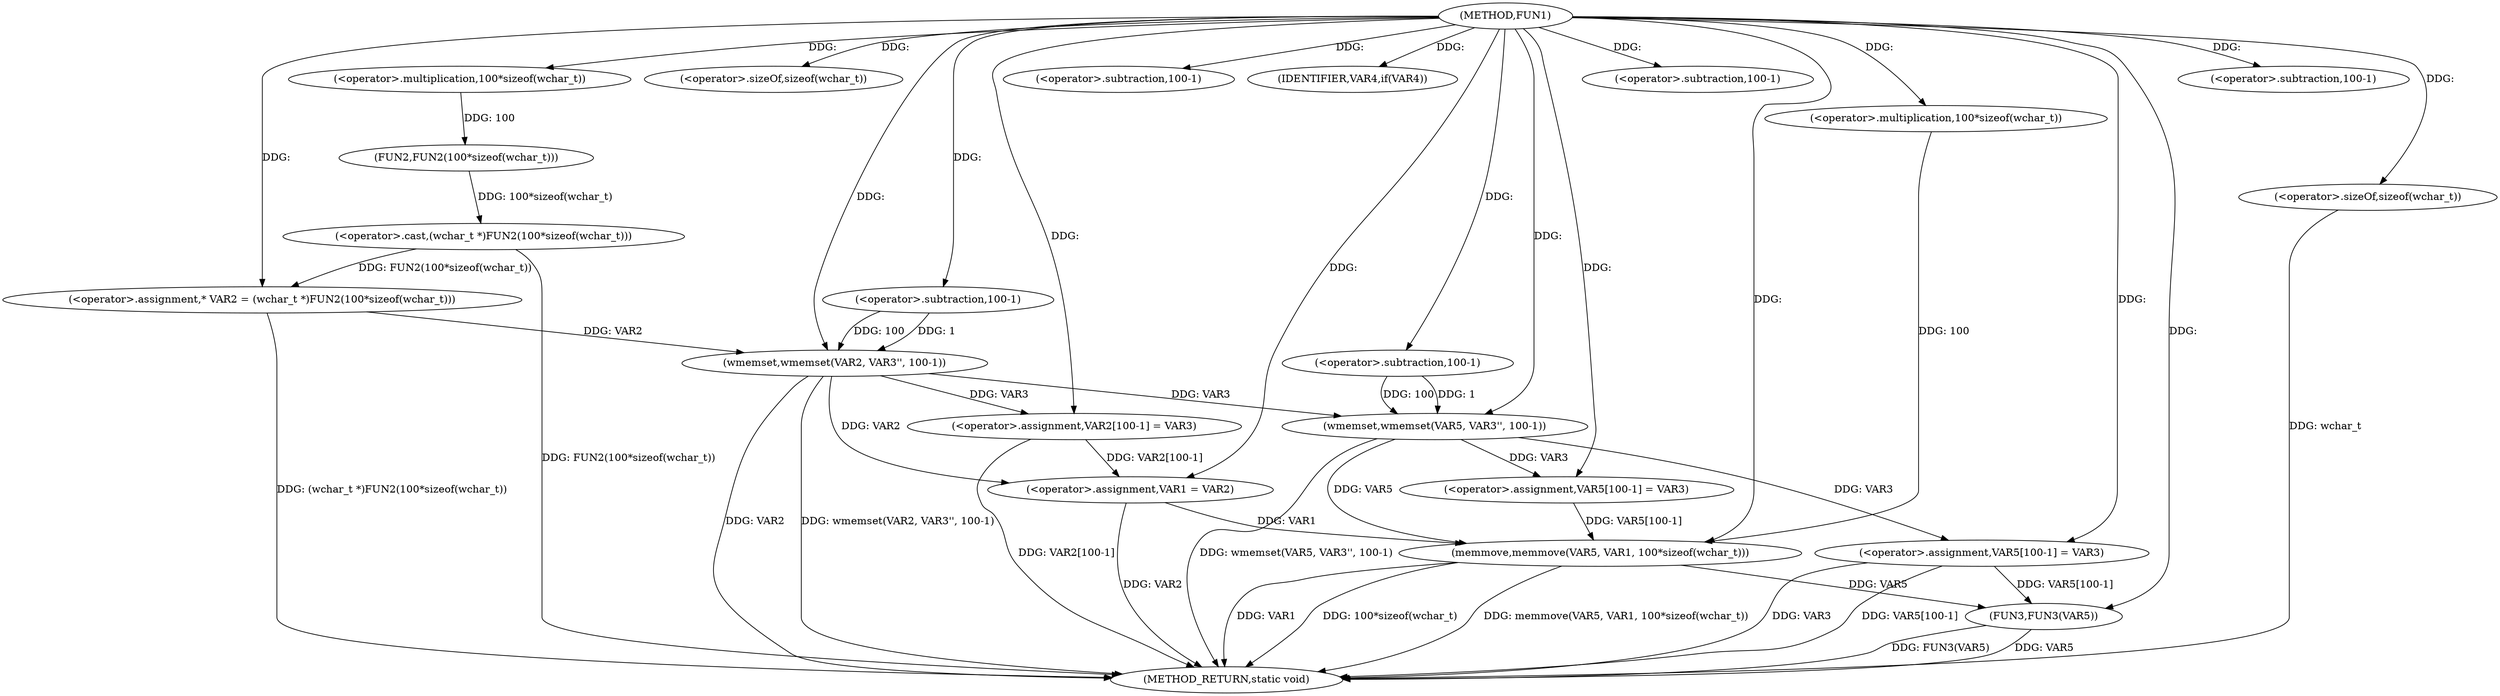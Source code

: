 digraph FUN1 {  
"1000100" [label = "(METHOD,FUN1)" ]
"1000163" [label = "(METHOD_RETURN,static void)" ]
"1000104" [label = "(<operator>.assignment,* VAR2 = (wchar_t *)FUN2(100*sizeof(wchar_t)))" ]
"1000106" [label = "(<operator>.cast,(wchar_t *)FUN2(100*sizeof(wchar_t)))" ]
"1000108" [label = "(FUN2,FUN2(100*sizeof(wchar_t)))" ]
"1000109" [label = "(<operator>.multiplication,100*sizeof(wchar_t))" ]
"1000111" [label = "(<operator>.sizeOf,sizeof(wchar_t))" ]
"1000113" [label = "(wmemset,wmemset(VAR2, VAR3'', 100-1))" ]
"1000116" [label = "(<operator>.subtraction,100-1)" ]
"1000119" [label = "(<operator>.assignment,VAR2[100-1] = VAR3)" ]
"1000122" [label = "(<operator>.subtraction,100-1)" ]
"1000127" [label = "(IDENTIFIER,VAR4,if(VAR4))" ]
"1000129" [label = "(<operator>.assignment,VAR1 = VAR2)" ]
"1000134" [label = "(wmemset,wmemset(VAR5, VAR3'', 100-1))" ]
"1000137" [label = "(<operator>.subtraction,100-1)" ]
"1000140" [label = "(<operator>.assignment,VAR5[100-1] = VAR3)" ]
"1000143" [label = "(<operator>.subtraction,100-1)" ]
"1000147" [label = "(memmove,memmove(VAR5, VAR1, 100*sizeof(wchar_t)))" ]
"1000150" [label = "(<operator>.multiplication,100*sizeof(wchar_t))" ]
"1000152" [label = "(<operator>.sizeOf,sizeof(wchar_t))" ]
"1000154" [label = "(<operator>.assignment,VAR5[100-1] = VAR3)" ]
"1000157" [label = "(<operator>.subtraction,100-1)" ]
"1000161" [label = "(FUN3,FUN3(VAR5))" ]
  "1000106" -> "1000163"  [ label = "DDG: FUN2(100*sizeof(wchar_t))"] 
  "1000147" -> "1000163"  [ label = "DDG: VAR1"] 
  "1000152" -> "1000163"  [ label = "DDG: wchar_t"] 
  "1000147" -> "1000163"  [ label = "DDG: 100*sizeof(wchar_t)"] 
  "1000161" -> "1000163"  [ label = "DDG: VAR5"] 
  "1000104" -> "1000163"  [ label = "DDG: (wchar_t *)FUN2(100*sizeof(wchar_t))"] 
  "1000129" -> "1000163"  [ label = "DDG: VAR2"] 
  "1000113" -> "1000163"  [ label = "DDG: VAR2"] 
  "1000154" -> "1000163"  [ label = "DDG: VAR3"] 
  "1000154" -> "1000163"  [ label = "DDG: VAR5[100-1]"] 
  "1000134" -> "1000163"  [ label = "DDG: wmemset(VAR5, VAR3'', 100-1)"] 
  "1000113" -> "1000163"  [ label = "DDG: wmemset(VAR2, VAR3'', 100-1)"] 
  "1000119" -> "1000163"  [ label = "DDG: VAR2[100-1]"] 
  "1000147" -> "1000163"  [ label = "DDG: memmove(VAR5, VAR1, 100*sizeof(wchar_t))"] 
  "1000161" -> "1000163"  [ label = "DDG: FUN3(VAR5)"] 
  "1000106" -> "1000104"  [ label = "DDG: FUN2(100*sizeof(wchar_t))"] 
  "1000100" -> "1000104"  [ label = "DDG: "] 
  "1000108" -> "1000106"  [ label = "DDG: 100*sizeof(wchar_t)"] 
  "1000109" -> "1000108"  [ label = "DDG: 100"] 
  "1000100" -> "1000109"  [ label = "DDG: "] 
  "1000100" -> "1000111"  [ label = "DDG: "] 
  "1000104" -> "1000113"  [ label = "DDG: VAR2"] 
  "1000100" -> "1000113"  [ label = "DDG: "] 
  "1000116" -> "1000113"  [ label = "DDG: 100"] 
  "1000116" -> "1000113"  [ label = "DDG: 1"] 
  "1000100" -> "1000116"  [ label = "DDG: "] 
  "1000113" -> "1000119"  [ label = "DDG: VAR3"] 
  "1000100" -> "1000119"  [ label = "DDG: "] 
  "1000100" -> "1000122"  [ label = "DDG: "] 
  "1000100" -> "1000127"  [ label = "DDG: "] 
  "1000113" -> "1000129"  [ label = "DDG: VAR2"] 
  "1000119" -> "1000129"  [ label = "DDG: VAR2[100-1]"] 
  "1000100" -> "1000129"  [ label = "DDG: "] 
  "1000100" -> "1000134"  [ label = "DDG: "] 
  "1000113" -> "1000134"  [ label = "DDG: VAR3"] 
  "1000137" -> "1000134"  [ label = "DDG: 100"] 
  "1000137" -> "1000134"  [ label = "DDG: 1"] 
  "1000100" -> "1000137"  [ label = "DDG: "] 
  "1000134" -> "1000140"  [ label = "DDG: VAR3"] 
  "1000100" -> "1000140"  [ label = "DDG: "] 
  "1000100" -> "1000143"  [ label = "DDG: "] 
  "1000140" -> "1000147"  [ label = "DDG: VAR5[100-1]"] 
  "1000134" -> "1000147"  [ label = "DDG: VAR5"] 
  "1000100" -> "1000147"  [ label = "DDG: "] 
  "1000129" -> "1000147"  [ label = "DDG: VAR1"] 
  "1000150" -> "1000147"  [ label = "DDG: 100"] 
  "1000100" -> "1000150"  [ label = "DDG: "] 
  "1000100" -> "1000152"  [ label = "DDG: "] 
  "1000100" -> "1000154"  [ label = "DDG: "] 
  "1000134" -> "1000154"  [ label = "DDG: VAR3"] 
  "1000100" -> "1000157"  [ label = "DDG: "] 
  "1000154" -> "1000161"  [ label = "DDG: VAR5[100-1]"] 
  "1000147" -> "1000161"  [ label = "DDG: VAR5"] 
  "1000100" -> "1000161"  [ label = "DDG: "] 
}
